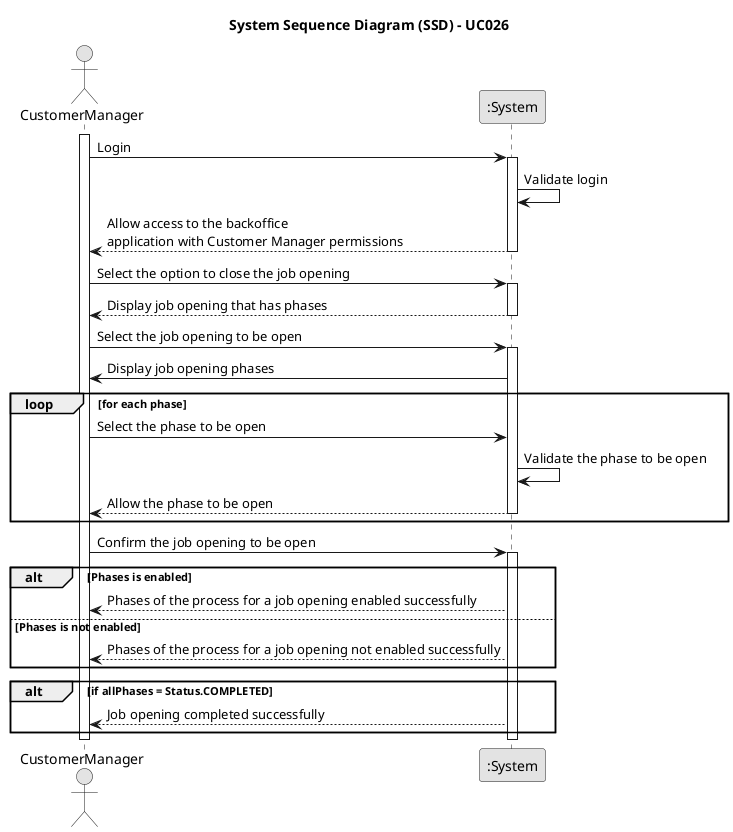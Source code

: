 @startuml
skinparam monochrome true
skinparam packageStyle rectangle
skinparam shadowing false

title System Sequence Diagram (SSD) - UC026
actor CustomerManager as CM
participant ":System" as System

activate CM

        CM -> System: Login
    activate System

        System -> System: Validate login

        System --> CM: Allow access to the backoffice \napplication with Customer Manager permissions
    deactivate System

        CM -> System: Select the option to close the job opening
    activate System

        System --> CM: Display job opening that has phases
    deactivate System


        CM -> System: Select the job opening to be open

    activate System

        System -> CM: Display job opening phases

        loop for each phase
            CM -> System: Select the phase to be open

            System -> System: Validate the phase to be open

            System --> CM: Allow the phase to be open

    deactivate System

        end loop

        CM -> System: Confirm the job opening to be open
    activate System

        alt Phases is enabled
            System --> CM: Phases of the process for a job opening enabled successfully
        else Phases is not enabled
            System --> CM: Phases of the process for a job opening not enabled successfully
        end

    alt if allPhases = Status.COMPLETED

        System --> CM: Job opening completed successfully

    end

    deactivate System

deactivate CM

@enduml